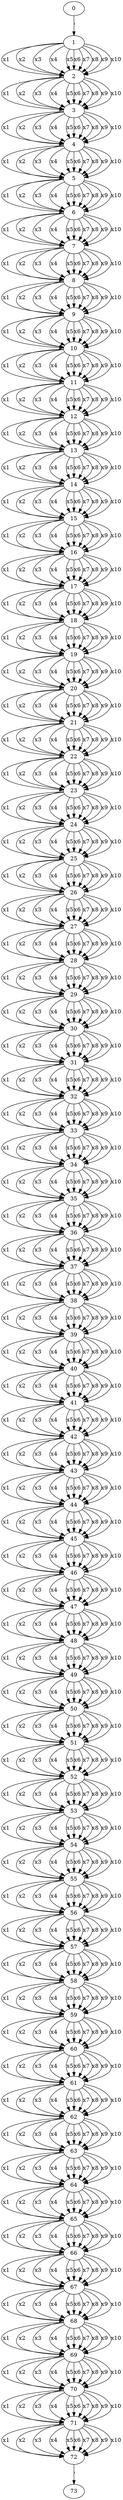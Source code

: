 digraph G {
0;1;2;3;4;5;6;7;8;9;10;11;12;13;14;15;16;17;18;19;20;21;22;23;24;25;26;27;28;29;30;31;32;33;34;35;36;37;38;39;40;41;42;43;44;45;46;47;48;49;50;51;52;53;54;55;56;57;58;59;60;61;62;63;64;65;66;67;68;69;70;71;72;73;
0 -> 1 [label="'"]1 -> 2 [label="x1"];
1 -> 2 [label="x2"];
1 -> 2 [label="x3"];
1 -> 2 [label="x4"];
1 -> 2 [label="x5"];
1 -> 2 [label="x6"];
1 -> 2 [label="x7"];
1 -> 2 [label="x8"];
1 -> 2 [label="x9"];
1 -> 2 [label="x10"];
2 -> 3 [label="x1"];
2 -> 3 [label="x2"];
2 -> 3 [label="x3"];
2 -> 3 [label="x4"];
2 -> 3 [label="x5"];
2 -> 3 [label="x6"];
2 -> 3 [label="x7"];
2 -> 3 [label="x8"];
2 -> 3 [label="x9"];
2 -> 3 [label="x10"];
3 -> 4 [label="x1"];
3 -> 4 [label="x2"];
3 -> 4 [label="x3"];
3 -> 4 [label="x4"];
3 -> 4 [label="x5"];
3 -> 4 [label="x6"];
3 -> 4 [label="x7"];
3 -> 4 [label="x8"];
3 -> 4 [label="x9"];
3 -> 4 [label="x10"];
4 -> 5 [label="x1"];
4 -> 5 [label="x2"];
4 -> 5 [label="x3"];
4 -> 5 [label="x4"];
4 -> 5 [label="x5"];
4 -> 5 [label="x6"];
4 -> 5 [label="x7"];
4 -> 5 [label="x8"];
4 -> 5 [label="x9"];
4 -> 5 [label="x10"];
5 -> 6 [label="x1"];
5 -> 6 [label="x2"];
5 -> 6 [label="x3"];
5 -> 6 [label="x4"];
5 -> 6 [label="x5"];
5 -> 6 [label="x6"];
5 -> 6 [label="x7"];
5 -> 6 [label="x8"];
5 -> 6 [label="x9"];
5 -> 6 [label="x10"];
6 -> 7 [label="x1"];
6 -> 7 [label="x2"];
6 -> 7 [label="x3"];
6 -> 7 [label="x4"];
6 -> 7 [label="x5"];
6 -> 7 [label="x6"];
6 -> 7 [label="x7"];
6 -> 7 [label="x8"];
6 -> 7 [label="x9"];
6 -> 7 [label="x10"];
7 -> 8 [label="x1"];
7 -> 8 [label="x2"];
7 -> 8 [label="x3"];
7 -> 8 [label="x4"];
7 -> 8 [label="x5"];
7 -> 8 [label="x6"];
7 -> 8 [label="x7"];
7 -> 8 [label="x8"];
7 -> 8 [label="x9"];
7 -> 8 [label="x10"];
8 -> 9 [label="x1"];
8 -> 9 [label="x2"];
8 -> 9 [label="x3"];
8 -> 9 [label="x4"];
8 -> 9 [label="x5"];
8 -> 9 [label="x6"];
8 -> 9 [label="x7"];
8 -> 9 [label="x8"];
8 -> 9 [label="x9"];
8 -> 9 [label="x10"];
9 -> 10 [label="x1"];
9 -> 10 [label="x2"];
9 -> 10 [label="x3"];
9 -> 10 [label="x4"];
9 -> 10 [label="x5"];
9 -> 10 [label="x6"];
9 -> 10 [label="x7"];
9 -> 10 [label="x8"];
9 -> 10 [label="x9"];
9 -> 10 [label="x10"];
10 -> 11 [label="x1"];
10 -> 11 [label="x2"];
10 -> 11 [label="x3"];
10 -> 11 [label="x4"];
10 -> 11 [label="x5"];
10 -> 11 [label="x6"];
10 -> 11 [label="x7"];
10 -> 11 [label="x8"];
10 -> 11 [label="x9"];
10 -> 11 [label="x10"];
11 -> 12 [label="x1"];
11 -> 12 [label="x2"];
11 -> 12 [label="x3"];
11 -> 12 [label="x4"];
11 -> 12 [label="x5"];
11 -> 12 [label="x6"];
11 -> 12 [label="x7"];
11 -> 12 [label="x8"];
11 -> 12 [label="x9"];
11 -> 12 [label="x10"];
12 -> 13 [label="x1"];
12 -> 13 [label="x2"];
12 -> 13 [label="x3"];
12 -> 13 [label="x4"];
12 -> 13 [label="x5"];
12 -> 13 [label="x6"];
12 -> 13 [label="x7"];
12 -> 13 [label="x8"];
12 -> 13 [label="x9"];
12 -> 13 [label="x10"];
13 -> 14 [label="x1"];
13 -> 14 [label="x2"];
13 -> 14 [label="x3"];
13 -> 14 [label="x4"];
13 -> 14 [label="x5"];
13 -> 14 [label="x6"];
13 -> 14 [label="x7"];
13 -> 14 [label="x8"];
13 -> 14 [label="x9"];
13 -> 14 [label="x10"];
14 -> 15 [label="x1"];
14 -> 15 [label="x2"];
14 -> 15 [label="x3"];
14 -> 15 [label="x4"];
14 -> 15 [label="x5"];
14 -> 15 [label="x6"];
14 -> 15 [label="x7"];
14 -> 15 [label="x8"];
14 -> 15 [label="x9"];
14 -> 15 [label="x10"];
15 -> 16 [label="x1"];
15 -> 16 [label="x2"];
15 -> 16 [label="x3"];
15 -> 16 [label="x4"];
15 -> 16 [label="x5"];
15 -> 16 [label="x6"];
15 -> 16 [label="x7"];
15 -> 16 [label="x8"];
15 -> 16 [label="x9"];
15 -> 16 [label="x10"];
16 -> 17 [label="x1"];
16 -> 17 [label="x2"];
16 -> 17 [label="x3"];
16 -> 17 [label="x4"];
16 -> 17 [label="x5"];
16 -> 17 [label="x6"];
16 -> 17 [label="x7"];
16 -> 17 [label="x8"];
16 -> 17 [label="x9"];
16 -> 17 [label="x10"];
17 -> 18 [label="x1"];
17 -> 18 [label="x2"];
17 -> 18 [label="x3"];
17 -> 18 [label="x4"];
17 -> 18 [label="x5"];
17 -> 18 [label="x6"];
17 -> 18 [label="x7"];
17 -> 18 [label="x8"];
17 -> 18 [label="x9"];
17 -> 18 [label="x10"];
18 -> 19 [label="x1"];
18 -> 19 [label="x2"];
18 -> 19 [label="x3"];
18 -> 19 [label="x4"];
18 -> 19 [label="x5"];
18 -> 19 [label="x6"];
18 -> 19 [label="x7"];
18 -> 19 [label="x8"];
18 -> 19 [label="x9"];
18 -> 19 [label="x10"];
19 -> 20 [label="x1"];
19 -> 20 [label="x2"];
19 -> 20 [label="x3"];
19 -> 20 [label="x4"];
19 -> 20 [label="x5"];
19 -> 20 [label="x6"];
19 -> 20 [label="x7"];
19 -> 20 [label="x8"];
19 -> 20 [label="x9"];
19 -> 20 [label="x10"];
20 -> 21 [label="x1"];
20 -> 21 [label="x2"];
20 -> 21 [label="x3"];
20 -> 21 [label="x4"];
20 -> 21 [label="x5"];
20 -> 21 [label="x6"];
20 -> 21 [label="x7"];
20 -> 21 [label="x8"];
20 -> 21 [label="x9"];
20 -> 21 [label="x10"];
21 -> 22 [label="x1"];
21 -> 22 [label="x2"];
21 -> 22 [label="x3"];
21 -> 22 [label="x4"];
21 -> 22 [label="x5"];
21 -> 22 [label="x6"];
21 -> 22 [label="x7"];
21 -> 22 [label="x8"];
21 -> 22 [label="x9"];
21 -> 22 [label="x10"];
22 -> 23 [label="x1"];
22 -> 23 [label="x2"];
22 -> 23 [label="x3"];
22 -> 23 [label="x4"];
22 -> 23 [label="x5"];
22 -> 23 [label="x6"];
22 -> 23 [label="x7"];
22 -> 23 [label="x8"];
22 -> 23 [label="x9"];
22 -> 23 [label="x10"];
23 -> 24 [label="x1"];
23 -> 24 [label="x2"];
23 -> 24 [label="x3"];
23 -> 24 [label="x4"];
23 -> 24 [label="x5"];
23 -> 24 [label="x6"];
23 -> 24 [label="x7"];
23 -> 24 [label="x8"];
23 -> 24 [label="x9"];
23 -> 24 [label="x10"];
24 -> 25 [label="x1"];
24 -> 25 [label="x2"];
24 -> 25 [label="x3"];
24 -> 25 [label="x4"];
24 -> 25 [label="x5"];
24 -> 25 [label="x6"];
24 -> 25 [label="x7"];
24 -> 25 [label="x8"];
24 -> 25 [label="x9"];
24 -> 25 [label="x10"];
25 -> 26 [label="x1"];
25 -> 26 [label="x2"];
25 -> 26 [label="x3"];
25 -> 26 [label="x4"];
25 -> 26 [label="x5"];
25 -> 26 [label="x6"];
25 -> 26 [label="x7"];
25 -> 26 [label="x8"];
25 -> 26 [label="x9"];
25 -> 26 [label="x10"];
26 -> 27 [label="x1"];
26 -> 27 [label="x2"];
26 -> 27 [label="x3"];
26 -> 27 [label="x4"];
26 -> 27 [label="x5"];
26 -> 27 [label="x6"];
26 -> 27 [label="x7"];
26 -> 27 [label="x8"];
26 -> 27 [label="x9"];
26 -> 27 [label="x10"];
27 -> 28 [label="x1"];
27 -> 28 [label="x2"];
27 -> 28 [label="x3"];
27 -> 28 [label="x4"];
27 -> 28 [label="x5"];
27 -> 28 [label="x6"];
27 -> 28 [label="x7"];
27 -> 28 [label="x8"];
27 -> 28 [label="x9"];
27 -> 28 [label="x10"];
28 -> 29 [label="x1"];
28 -> 29 [label="x2"];
28 -> 29 [label="x3"];
28 -> 29 [label="x4"];
28 -> 29 [label="x5"];
28 -> 29 [label="x6"];
28 -> 29 [label="x7"];
28 -> 29 [label="x8"];
28 -> 29 [label="x9"];
28 -> 29 [label="x10"];
29 -> 30 [label="x1"];
29 -> 30 [label="x2"];
29 -> 30 [label="x3"];
29 -> 30 [label="x4"];
29 -> 30 [label="x5"];
29 -> 30 [label="x6"];
29 -> 30 [label="x7"];
29 -> 30 [label="x8"];
29 -> 30 [label="x9"];
29 -> 30 [label="x10"];
30 -> 31 [label="x1"];
30 -> 31 [label="x2"];
30 -> 31 [label="x3"];
30 -> 31 [label="x4"];
30 -> 31 [label="x5"];
30 -> 31 [label="x6"];
30 -> 31 [label="x7"];
30 -> 31 [label="x8"];
30 -> 31 [label="x9"];
30 -> 31 [label="x10"];
31 -> 32 [label="x1"];
31 -> 32 [label="x2"];
31 -> 32 [label="x3"];
31 -> 32 [label="x4"];
31 -> 32 [label="x5"];
31 -> 32 [label="x6"];
31 -> 32 [label="x7"];
31 -> 32 [label="x8"];
31 -> 32 [label="x9"];
31 -> 32 [label="x10"];
32 -> 33 [label="x1"];
32 -> 33 [label="x2"];
32 -> 33 [label="x3"];
32 -> 33 [label="x4"];
32 -> 33 [label="x5"];
32 -> 33 [label="x6"];
32 -> 33 [label="x7"];
32 -> 33 [label="x8"];
32 -> 33 [label="x9"];
32 -> 33 [label="x10"];
33 -> 34 [label="x1"];
33 -> 34 [label="x2"];
33 -> 34 [label="x3"];
33 -> 34 [label="x4"];
33 -> 34 [label="x5"];
33 -> 34 [label="x6"];
33 -> 34 [label="x7"];
33 -> 34 [label="x8"];
33 -> 34 [label="x9"];
33 -> 34 [label="x10"];
34 -> 35 [label="x1"];
34 -> 35 [label="x2"];
34 -> 35 [label="x3"];
34 -> 35 [label="x4"];
34 -> 35 [label="x5"];
34 -> 35 [label="x6"];
34 -> 35 [label="x7"];
34 -> 35 [label="x8"];
34 -> 35 [label="x9"];
34 -> 35 [label="x10"];
35 -> 36 [label="x1"];
35 -> 36 [label="x2"];
35 -> 36 [label="x3"];
35 -> 36 [label="x4"];
35 -> 36 [label="x5"];
35 -> 36 [label="x6"];
35 -> 36 [label="x7"];
35 -> 36 [label="x8"];
35 -> 36 [label="x9"];
35 -> 36 [label="x10"];
36 -> 37 [label="x1"];
36 -> 37 [label="x2"];
36 -> 37 [label="x3"];
36 -> 37 [label="x4"];
36 -> 37 [label="x5"];
36 -> 37 [label="x6"];
36 -> 37 [label="x7"];
36 -> 37 [label="x8"];
36 -> 37 [label="x9"];
36 -> 37 [label="x10"];
37 -> 38 [label="x1"];
37 -> 38 [label="x2"];
37 -> 38 [label="x3"];
37 -> 38 [label="x4"];
37 -> 38 [label="x5"];
37 -> 38 [label="x6"];
37 -> 38 [label="x7"];
37 -> 38 [label="x8"];
37 -> 38 [label="x9"];
37 -> 38 [label="x10"];
38 -> 39 [label="x1"];
38 -> 39 [label="x2"];
38 -> 39 [label="x3"];
38 -> 39 [label="x4"];
38 -> 39 [label="x5"];
38 -> 39 [label="x6"];
38 -> 39 [label="x7"];
38 -> 39 [label="x8"];
38 -> 39 [label="x9"];
38 -> 39 [label="x10"];
39 -> 40 [label="x1"];
39 -> 40 [label="x2"];
39 -> 40 [label="x3"];
39 -> 40 [label="x4"];
39 -> 40 [label="x5"];
39 -> 40 [label="x6"];
39 -> 40 [label="x7"];
39 -> 40 [label="x8"];
39 -> 40 [label="x9"];
39 -> 40 [label="x10"];
40 -> 41 [label="x1"];
40 -> 41 [label="x2"];
40 -> 41 [label="x3"];
40 -> 41 [label="x4"];
40 -> 41 [label="x5"];
40 -> 41 [label="x6"];
40 -> 41 [label="x7"];
40 -> 41 [label="x8"];
40 -> 41 [label="x9"];
40 -> 41 [label="x10"];
41 -> 42 [label="x1"];
41 -> 42 [label="x2"];
41 -> 42 [label="x3"];
41 -> 42 [label="x4"];
41 -> 42 [label="x5"];
41 -> 42 [label="x6"];
41 -> 42 [label="x7"];
41 -> 42 [label="x8"];
41 -> 42 [label="x9"];
41 -> 42 [label="x10"];
42 -> 43 [label="x1"];
42 -> 43 [label="x2"];
42 -> 43 [label="x3"];
42 -> 43 [label="x4"];
42 -> 43 [label="x5"];
42 -> 43 [label="x6"];
42 -> 43 [label="x7"];
42 -> 43 [label="x8"];
42 -> 43 [label="x9"];
42 -> 43 [label="x10"];
43 -> 44 [label="x1"];
43 -> 44 [label="x2"];
43 -> 44 [label="x3"];
43 -> 44 [label="x4"];
43 -> 44 [label="x5"];
43 -> 44 [label="x6"];
43 -> 44 [label="x7"];
43 -> 44 [label="x8"];
43 -> 44 [label="x9"];
43 -> 44 [label="x10"];
44 -> 45 [label="x1"];
44 -> 45 [label="x2"];
44 -> 45 [label="x3"];
44 -> 45 [label="x4"];
44 -> 45 [label="x5"];
44 -> 45 [label="x6"];
44 -> 45 [label="x7"];
44 -> 45 [label="x8"];
44 -> 45 [label="x9"];
44 -> 45 [label="x10"];
45 -> 46 [label="x1"];
45 -> 46 [label="x2"];
45 -> 46 [label="x3"];
45 -> 46 [label="x4"];
45 -> 46 [label="x5"];
45 -> 46 [label="x6"];
45 -> 46 [label="x7"];
45 -> 46 [label="x8"];
45 -> 46 [label="x9"];
45 -> 46 [label="x10"];
46 -> 47 [label="x1"];
46 -> 47 [label="x2"];
46 -> 47 [label="x3"];
46 -> 47 [label="x4"];
46 -> 47 [label="x5"];
46 -> 47 [label="x6"];
46 -> 47 [label="x7"];
46 -> 47 [label="x8"];
46 -> 47 [label="x9"];
46 -> 47 [label="x10"];
47 -> 48 [label="x1"];
47 -> 48 [label="x2"];
47 -> 48 [label="x3"];
47 -> 48 [label="x4"];
47 -> 48 [label="x5"];
47 -> 48 [label="x6"];
47 -> 48 [label="x7"];
47 -> 48 [label="x8"];
47 -> 48 [label="x9"];
47 -> 48 [label="x10"];
48 -> 49 [label="x1"];
48 -> 49 [label="x2"];
48 -> 49 [label="x3"];
48 -> 49 [label="x4"];
48 -> 49 [label="x5"];
48 -> 49 [label="x6"];
48 -> 49 [label="x7"];
48 -> 49 [label="x8"];
48 -> 49 [label="x9"];
48 -> 49 [label="x10"];
49 -> 50 [label="x1"];
49 -> 50 [label="x2"];
49 -> 50 [label="x3"];
49 -> 50 [label="x4"];
49 -> 50 [label="x5"];
49 -> 50 [label="x6"];
49 -> 50 [label="x7"];
49 -> 50 [label="x8"];
49 -> 50 [label="x9"];
49 -> 50 [label="x10"];
50 -> 51 [label="x1"];
50 -> 51 [label="x2"];
50 -> 51 [label="x3"];
50 -> 51 [label="x4"];
50 -> 51 [label="x5"];
50 -> 51 [label="x6"];
50 -> 51 [label="x7"];
50 -> 51 [label="x8"];
50 -> 51 [label="x9"];
50 -> 51 [label="x10"];
51 -> 52 [label="x1"];
51 -> 52 [label="x2"];
51 -> 52 [label="x3"];
51 -> 52 [label="x4"];
51 -> 52 [label="x5"];
51 -> 52 [label="x6"];
51 -> 52 [label="x7"];
51 -> 52 [label="x8"];
51 -> 52 [label="x9"];
51 -> 52 [label="x10"];
52 -> 53 [label="x1"];
52 -> 53 [label="x2"];
52 -> 53 [label="x3"];
52 -> 53 [label="x4"];
52 -> 53 [label="x5"];
52 -> 53 [label="x6"];
52 -> 53 [label="x7"];
52 -> 53 [label="x8"];
52 -> 53 [label="x9"];
52 -> 53 [label="x10"];
53 -> 54 [label="x1"];
53 -> 54 [label="x2"];
53 -> 54 [label="x3"];
53 -> 54 [label="x4"];
53 -> 54 [label="x5"];
53 -> 54 [label="x6"];
53 -> 54 [label="x7"];
53 -> 54 [label="x8"];
53 -> 54 [label="x9"];
53 -> 54 [label="x10"];
54 -> 55 [label="x1"];
54 -> 55 [label="x2"];
54 -> 55 [label="x3"];
54 -> 55 [label="x4"];
54 -> 55 [label="x5"];
54 -> 55 [label="x6"];
54 -> 55 [label="x7"];
54 -> 55 [label="x8"];
54 -> 55 [label="x9"];
54 -> 55 [label="x10"];
55 -> 56 [label="x1"];
55 -> 56 [label="x2"];
55 -> 56 [label="x3"];
55 -> 56 [label="x4"];
55 -> 56 [label="x5"];
55 -> 56 [label="x6"];
55 -> 56 [label="x7"];
55 -> 56 [label="x8"];
55 -> 56 [label="x9"];
55 -> 56 [label="x10"];
56 -> 57 [label="x1"];
56 -> 57 [label="x2"];
56 -> 57 [label="x3"];
56 -> 57 [label="x4"];
56 -> 57 [label="x5"];
56 -> 57 [label="x6"];
56 -> 57 [label="x7"];
56 -> 57 [label="x8"];
56 -> 57 [label="x9"];
56 -> 57 [label="x10"];
57 -> 58 [label="x1"];
57 -> 58 [label="x2"];
57 -> 58 [label="x3"];
57 -> 58 [label="x4"];
57 -> 58 [label="x5"];
57 -> 58 [label="x6"];
57 -> 58 [label="x7"];
57 -> 58 [label="x8"];
57 -> 58 [label="x9"];
57 -> 58 [label="x10"];
58 -> 59 [label="x1"];
58 -> 59 [label="x2"];
58 -> 59 [label="x3"];
58 -> 59 [label="x4"];
58 -> 59 [label="x5"];
58 -> 59 [label="x6"];
58 -> 59 [label="x7"];
58 -> 59 [label="x8"];
58 -> 59 [label="x9"];
58 -> 59 [label="x10"];
59 -> 60 [label="x1"];
59 -> 60 [label="x2"];
59 -> 60 [label="x3"];
59 -> 60 [label="x4"];
59 -> 60 [label="x5"];
59 -> 60 [label="x6"];
59 -> 60 [label="x7"];
59 -> 60 [label="x8"];
59 -> 60 [label="x9"];
59 -> 60 [label="x10"];
60 -> 61 [label="x1"];
60 -> 61 [label="x2"];
60 -> 61 [label="x3"];
60 -> 61 [label="x4"];
60 -> 61 [label="x5"];
60 -> 61 [label="x6"];
60 -> 61 [label="x7"];
60 -> 61 [label="x8"];
60 -> 61 [label="x9"];
60 -> 61 [label="x10"];
61 -> 62 [label="x1"];
61 -> 62 [label="x2"];
61 -> 62 [label="x3"];
61 -> 62 [label="x4"];
61 -> 62 [label="x5"];
61 -> 62 [label="x6"];
61 -> 62 [label="x7"];
61 -> 62 [label="x8"];
61 -> 62 [label="x9"];
61 -> 62 [label="x10"];
62 -> 63 [label="x1"];
62 -> 63 [label="x2"];
62 -> 63 [label="x3"];
62 -> 63 [label="x4"];
62 -> 63 [label="x5"];
62 -> 63 [label="x6"];
62 -> 63 [label="x7"];
62 -> 63 [label="x8"];
62 -> 63 [label="x9"];
62 -> 63 [label="x10"];
63 -> 64 [label="x1"];
63 -> 64 [label="x2"];
63 -> 64 [label="x3"];
63 -> 64 [label="x4"];
63 -> 64 [label="x5"];
63 -> 64 [label="x6"];
63 -> 64 [label="x7"];
63 -> 64 [label="x8"];
63 -> 64 [label="x9"];
63 -> 64 [label="x10"];
64 -> 65 [label="x1"];
64 -> 65 [label="x2"];
64 -> 65 [label="x3"];
64 -> 65 [label="x4"];
64 -> 65 [label="x5"];
64 -> 65 [label="x6"];
64 -> 65 [label="x7"];
64 -> 65 [label="x8"];
64 -> 65 [label="x9"];
64 -> 65 [label="x10"];
65 -> 66 [label="x1"];
65 -> 66 [label="x2"];
65 -> 66 [label="x3"];
65 -> 66 [label="x4"];
65 -> 66 [label="x5"];
65 -> 66 [label="x6"];
65 -> 66 [label="x7"];
65 -> 66 [label="x8"];
65 -> 66 [label="x9"];
65 -> 66 [label="x10"];
66 -> 67 [label="x1"];
66 -> 67 [label="x2"];
66 -> 67 [label="x3"];
66 -> 67 [label="x4"];
66 -> 67 [label="x5"];
66 -> 67 [label="x6"];
66 -> 67 [label="x7"];
66 -> 67 [label="x8"];
66 -> 67 [label="x9"];
66 -> 67 [label="x10"];
67 -> 68 [label="x1"];
67 -> 68 [label="x2"];
67 -> 68 [label="x3"];
67 -> 68 [label="x4"];
67 -> 68 [label="x5"];
67 -> 68 [label="x6"];
67 -> 68 [label="x7"];
67 -> 68 [label="x8"];
67 -> 68 [label="x9"];
67 -> 68 [label="x10"];
68 -> 69 [label="x1"];
68 -> 69 [label="x2"];
68 -> 69 [label="x3"];
68 -> 69 [label="x4"];
68 -> 69 [label="x5"];
68 -> 69 [label="x6"];
68 -> 69 [label="x7"];
68 -> 69 [label="x8"];
68 -> 69 [label="x9"];
68 -> 69 [label="x10"];
69 -> 70 [label="x1"];
69 -> 70 [label="x2"];
69 -> 70 [label="x3"];
69 -> 70 [label="x4"];
69 -> 70 [label="x5"];
69 -> 70 [label="x6"];
69 -> 70 [label="x7"];
69 -> 70 [label="x8"];
69 -> 70 [label="x9"];
69 -> 70 [label="x10"];
70 -> 71 [label="x1"];
70 -> 71 [label="x2"];
70 -> 71 [label="x3"];
70 -> 71 [label="x4"];
70 -> 71 [label="x5"];
70 -> 71 [label="x6"];
70 -> 71 [label="x7"];
70 -> 71 [label="x8"];
70 -> 71 [label="x9"];
70 -> 71 [label="x10"];
71 -> 72 [label="x1"];
71 -> 72 [label="x2"];
71 -> 72 [label="x3"];
71 -> 72 [label="x4"];
71 -> 72 [label="x5"];
71 -> 72 [label="x6"];
71 -> 72 [label="x7"];
71 -> 72 [label="x8"];
71 -> 72 [label="x9"];
71 -> 72 [label="x10"];
72 -> 73 [label="'"]
}